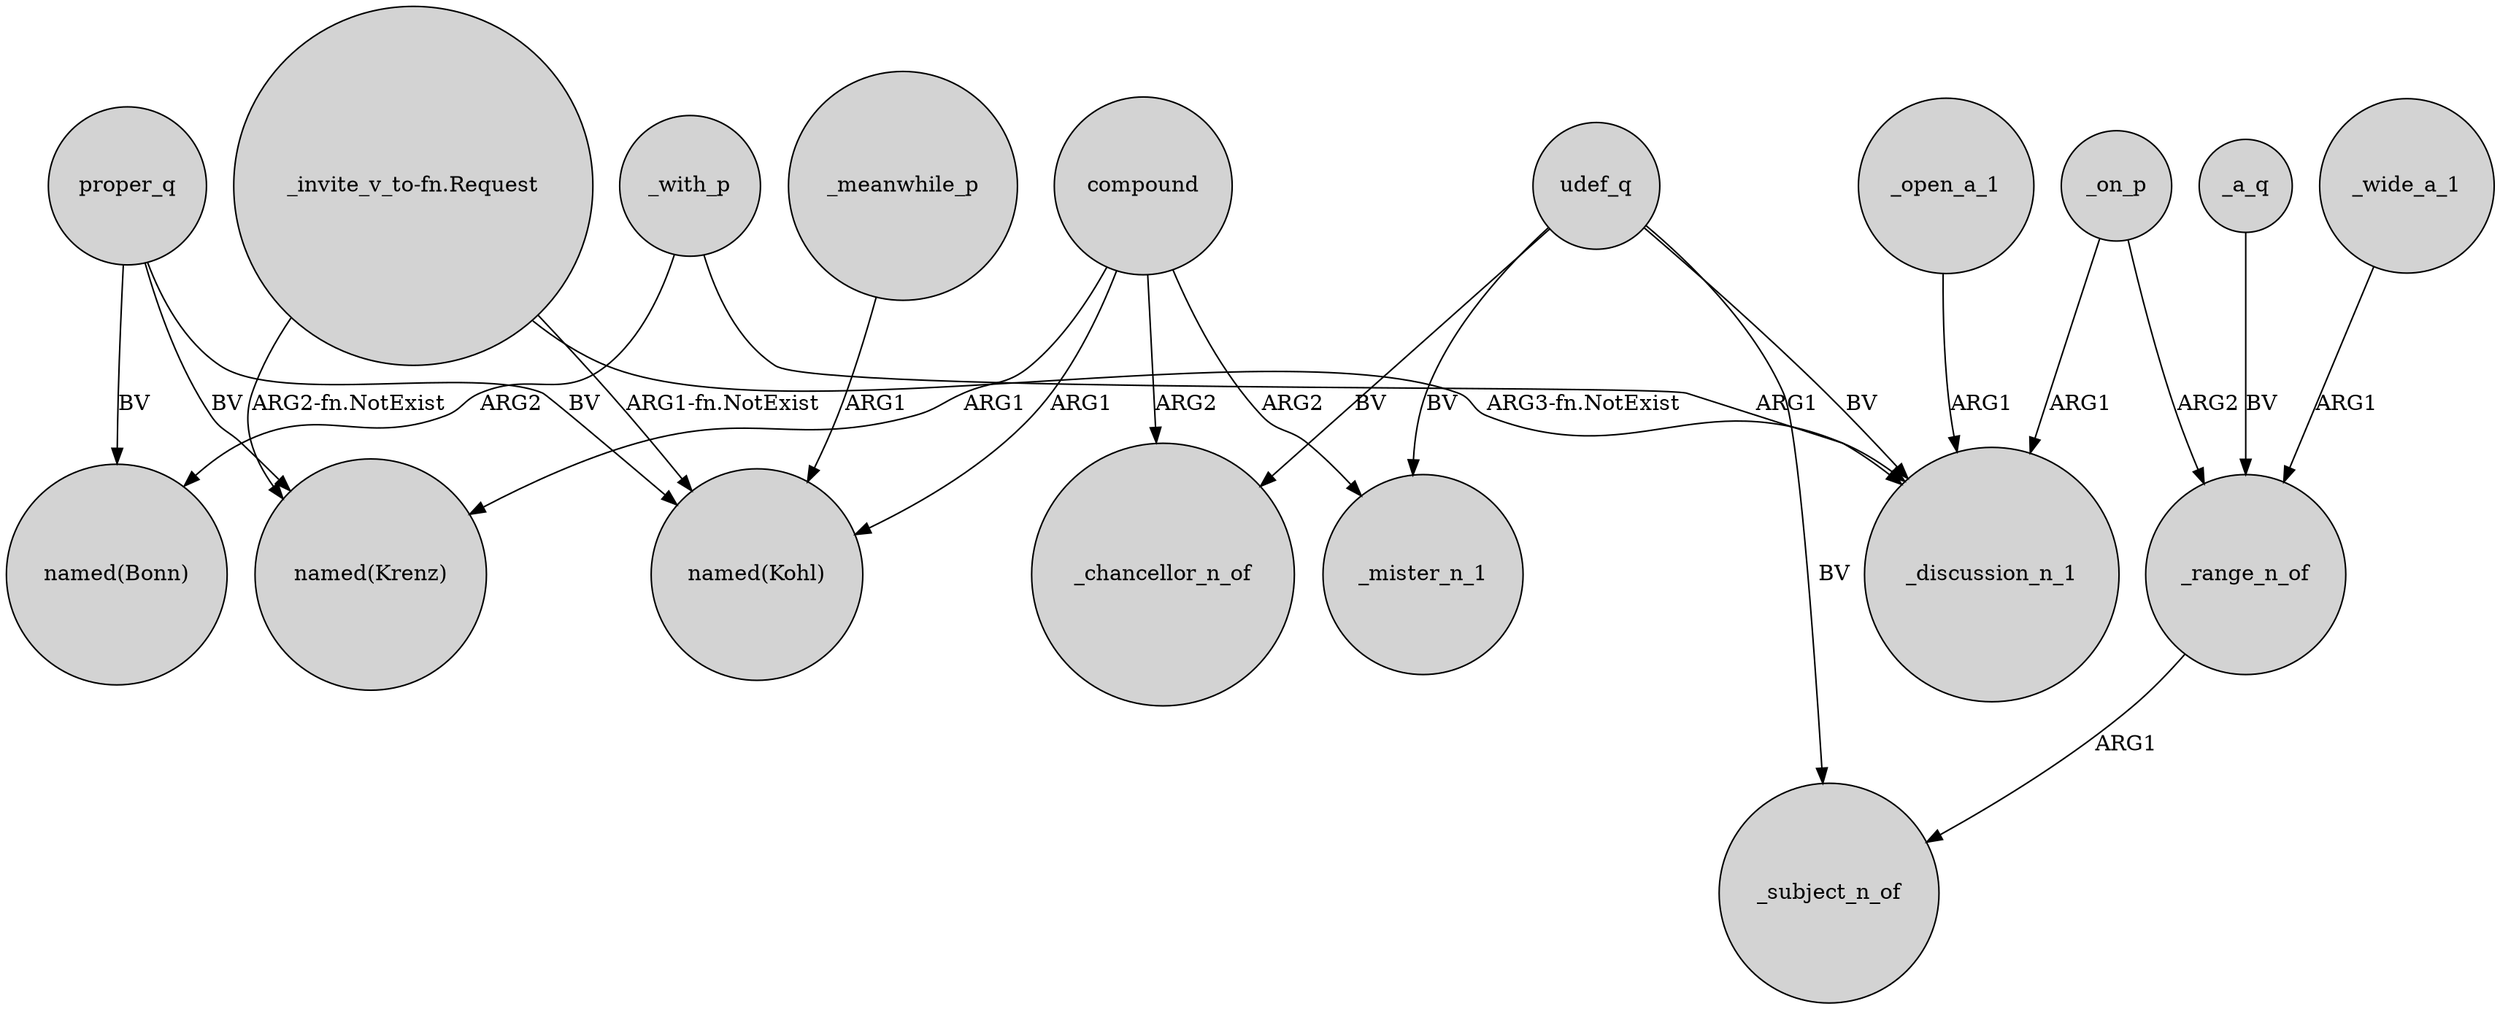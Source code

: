 digraph {
	node [shape=circle style=filled]
	proper_q -> "named(Bonn)" [label=BV]
	"_invite_v_to-fn.Request" -> "named(Kohl)" [label="ARG1-fn.NotExist"]
	_with_p -> _discussion_n_1 [label=ARG1]
	udef_q -> _discussion_n_1 [label=BV]
	_wide_a_1 -> _range_n_of [label=ARG1]
	compound -> _mister_n_1 [label=ARG2]
	proper_q -> "named(Krenz)" [label=BV]
	udef_q -> _mister_n_1 [label=BV]
	"_invite_v_to-fn.Request" -> _discussion_n_1 [label="ARG3-fn.NotExist"]
	_open_a_1 -> _discussion_n_1 [label=ARG1]
	proper_q -> "named(Kohl)" [label=BV]
	_on_p -> _discussion_n_1 [label=ARG1]
	_a_q -> _range_n_of [label=BV]
	compound -> "named(Kohl)" [label=ARG1]
	udef_q -> _subject_n_of [label=BV]
	udef_q -> _chancellor_n_of [label=BV]
	_on_p -> _range_n_of [label=ARG2]
	"_invite_v_to-fn.Request" -> "named(Krenz)" [label="ARG2-fn.NotExist"]
	_range_n_of -> _subject_n_of [label=ARG1]
	compound -> _chancellor_n_of [label=ARG2]
	compound -> "named(Krenz)" [label=ARG1]
	_with_p -> "named(Bonn)" [label=ARG2]
	_meanwhile_p -> "named(Kohl)" [label=ARG1]
}
